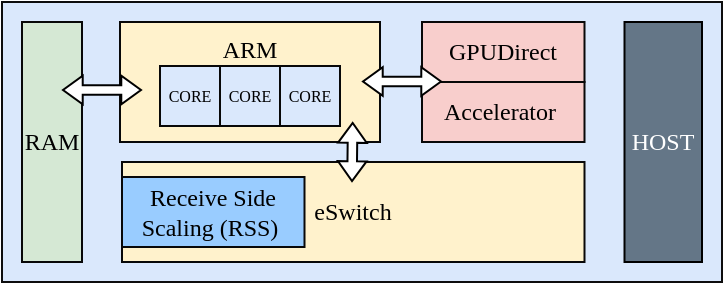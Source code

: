 <mxfile version="24.4.4" type="github">
  <diagram name="第 1 页" id="gKaIRTgGj5cVVnnhJqOr">
    <mxGraphModel dx="786" dy="459" grid="1" gridSize="10" guides="1" tooltips="1" connect="1" arrows="1" fold="1" page="1" pageScale="1" pageWidth="827" pageHeight="1169" math="0" shadow="0">
      <root>
        <mxCell id="0" />
        <mxCell id="1" parent="0" />
        <mxCell id="LI7bQ78Abt8URkPQbvv9-10" value="" style="rounded=0;whiteSpace=wrap;html=1;fillColor=#dae8fc;strokeColor=#0d0d0d;container=0;fontFamily=Times New Roman;" parent="1" vertex="1">
          <mxGeometry x="190" y="580" width="360" height="140" as="geometry" />
        </mxCell>
        <mxCell id="_D8b1eLCkrFsFUPpdv43-3" value="" style="edgeStyle=orthogonalEdgeStyle;rounded=0;orthogonalLoop=1;jettySize=auto;html=1;fontFamily=Times New Roman;" parent="1" source="LI7bQ78Abt8URkPQbvv9-13" target="LI7bQ78Abt8URkPQbvv9-29" edge="1">
          <mxGeometry relative="1" as="geometry" />
        </mxCell>
        <mxCell id="LI7bQ78Abt8URkPQbvv9-13" value="eSwitch" style="rounded=0;whiteSpace=wrap;html=1;fillColor=#fff2cc;strokeColor=#080808;container=0;fontFamily=Times New Roman;" parent="1" vertex="1">
          <mxGeometry x="250" y="660" width="231.25" height="50" as="geometry" />
        </mxCell>
        <mxCell id="LI7bQ78Abt8URkPQbvv9-14" value="ARM" style="rounded=0;whiteSpace=wrap;html=1;horizontal=1;verticalAlign=top;fillColor=#fff2cc;strokeColor=#080808;container=0;fontFamily=Times New Roman;" parent="1" vertex="1">
          <mxGeometry x="249" y="590" width="130" height="60" as="geometry" />
        </mxCell>
        <mxCell id="LI7bQ78Abt8URkPQbvv9-19" value="&amp;nbsp;GPUDirect&amp;nbsp;" style="rounded=0;whiteSpace=wrap;html=1;fillColor=#f8cecc;strokeColor=#080808;container=0;fontFamily=Times New Roman;" parent="1" vertex="1">
          <mxGeometry x="400" y="590" width="81.25" height="30" as="geometry" />
        </mxCell>
        <mxCell id="LI7bQ78Abt8URkPQbvv9-21" value="Accelerator&amp;nbsp;" style="rounded=0;whiteSpace=wrap;html=1;fillColor=#f8cecc;strokeColor=#080808;container=0;fontFamily=Times New Roman;" parent="1" vertex="1">
          <mxGeometry x="400" y="620" width="81.25" height="30" as="geometry" />
        </mxCell>
        <mxCell id="LI7bQ78Abt8URkPQbvv9-23" value="RAM" style="rounded=0;whiteSpace=wrap;html=1;fillColor=#d5e8d4;strokeColor=#080808;container=0;fontFamily=Times New Roman;" parent="1" vertex="1">
          <mxGeometry x="200" y="590" width="30" height="120" as="geometry" />
        </mxCell>
        <mxCell id="LI7bQ78Abt8URkPQbvv9-24" value="CORE" style="rounded=0;whiteSpace=wrap;html=1;fontSize=8;labelBackgroundColor=none;strokeColor=#080808;fillColor=#dae8fc;container=0;fontFamily=Times New Roman;" parent="1" vertex="1">
          <mxGeometry x="269" y="612" width="30" height="30" as="geometry" />
        </mxCell>
        <mxCell id="LI7bQ78Abt8URkPQbvv9-28" value="CORE" style="rounded=0;whiteSpace=wrap;html=1;fontSize=8;labelBackgroundColor=none;strokeColor=#080808;fillColor=#dae8fc;container=0;fontFamily=Times New Roman;" parent="1" vertex="1">
          <mxGeometry x="299" y="612" width="30" height="30" as="geometry" />
        </mxCell>
        <mxCell id="LI7bQ78Abt8URkPQbvv9-29" value="CORE" style="rounded=0;whiteSpace=wrap;html=1;fontSize=8;labelBackgroundColor=none;strokeColor=#080808;fillColor=#dae8fc;container=0;fontFamily=Times New Roman;" parent="1" vertex="1">
          <mxGeometry x="329" y="612" width="30" height="30" as="geometry" />
        </mxCell>
        <mxCell id="LI7bQ78Abt8URkPQbvv9-11" value="HOST" style="rounded=0;whiteSpace=wrap;html=1;fillColor=#647687;fontColor=#ffffff;strokeColor=#000000;container=0;fontFamily=Times New Roman;" parent="1" vertex="1">
          <mxGeometry x="501.25" y="590" width="38.75" height="120" as="geometry" />
        </mxCell>
        <mxCell id="LI7bQ78Abt8URkPQbvv9-32" value="" style="shape=flexArrow;endArrow=classic;startArrow=classic;html=1;rounded=0;startWidth=8.571;startSize=2.954;endWidth=8.571;endSize=2.954;width=4.762;fillColor=default;fontFamily=Times New Roman;" parent="1" edge="1">
          <mxGeometry width="100" height="100" relative="1" as="geometry">
            <mxPoint x="370" y="619.76" as="sourcePoint" />
            <mxPoint x="410" y="619.76" as="targetPoint" />
          </mxGeometry>
        </mxCell>
        <mxCell id="LI7bQ78Abt8URkPQbvv9-34" value="" style="shape=flexArrow;endArrow=classic;startArrow=classic;html=1;rounded=0;startWidth=8.571;startSize=2.954;endWidth=8.571;endSize=2.954;width=4.762;fillColor=default;fontFamily=Times New Roman;" parent="1" edge="1">
          <mxGeometry width="100" height="100" relative="1" as="geometry">
            <mxPoint x="220" y="624" as="sourcePoint" />
            <mxPoint x="260" y="624" as="targetPoint" />
          </mxGeometry>
        </mxCell>
        <mxCell id="_D8b1eLCkrFsFUPpdv43-2" value="Receive Side Scaling (RSS)&amp;nbsp;" style="rounded=0;whiteSpace=wrap;html=1;fillColor=#99CCFF;strokeColor=#080808;container=0;fontFamily=Times New Roman;" parent="1" vertex="1">
          <mxGeometry x="250" y="667.5" width="91.25" height="35" as="geometry" />
        </mxCell>
        <mxCell id="LI7bQ78Abt8URkPQbvv9-35" value="" style="shape=flexArrow;endArrow=classic;startArrow=classic;html=1;rounded=0;startWidth=8.571;startSize=2.954;endWidth=8.571;endSize=2.954;width=4.762;fillColor=default;exitX=0.5;exitY=0;exitDx=0;exitDy=0;fontFamily=Times New Roman;" parent="1" edge="1">
          <mxGeometry width="100" height="100" relative="1" as="geometry">
            <mxPoint x="365.335" y="640" as="sourcePoint" />
            <mxPoint x="365" y="670" as="targetPoint" />
          </mxGeometry>
        </mxCell>
      </root>
    </mxGraphModel>
  </diagram>
</mxfile>
